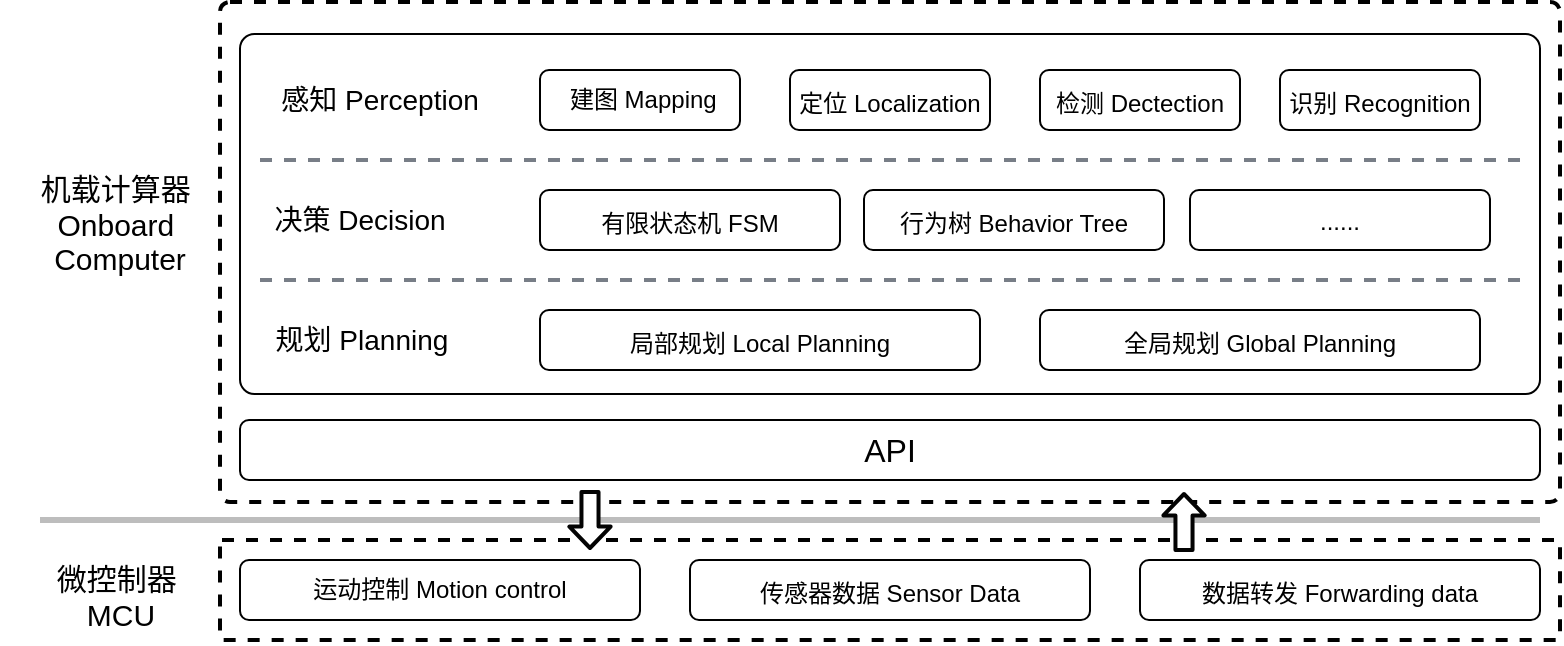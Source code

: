 <mxfile version="14.6.13" type="device"><diagram id="pS-BAlvG47K64G_jZwJB" name="第 1 页"><mxGraphModel dx="922" dy="623" grid="1" gridSize="10" guides="1" tooltips="1" connect="1" arrows="1" fold="1" page="1" pageScale="1" pageWidth="827" pageHeight="1169" math="0" shadow="0"><root><mxCell id="0"/><mxCell id="1" parent="0"/><mxCell id="vOPXLKgHDv2yuNwpL5j2-37" value="" style="rounded=1;whiteSpace=wrap;html=1;dashed=1;arcSize=2;strokeWidth=2;" vertex="1" parent="1"><mxGeometry x="120" y="329" width="670" height="50" as="geometry"/></mxCell><mxCell id="vOPXLKgHDv2yuNwpL5j2-36" value="" style="rounded=1;whiteSpace=wrap;html=1;dashed=1;arcSize=2;strokeWidth=2;" vertex="1" parent="1"><mxGeometry x="120" y="60" width="670" height="250" as="geometry"/></mxCell><mxCell id="vOPXLKgHDv2yuNwpL5j2-20" value="" style="rounded=1;whiteSpace=wrap;html=1;arcSize=4;" vertex="1" parent="1"><mxGeometry x="130" y="76" width="650" height="180" as="geometry"/></mxCell><mxCell id="vOPXLKgHDv2yuNwpL5j2-2" value="&lt;font style=&quot;font-size: 14px&quot;&gt;&lt;font style=&quot;font-size: 14px&quot;&gt;感知 P&lt;/font&gt;&lt;span&gt;&lt;font style=&quot;font-size: 14px&quot;&gt;erception&lt;/font&gt;&lt;/span&gt;&lt;/font&gt;" style="text;html=1;strokeColor=none;fillColor=none;align=center;verticalAlign=middle;whiteSpace=wrap;rounded=0;" vertex="1" parent="1"><mxGeometry x="120" y="99" width="160" height="20" as="geometry"/></mxCell><mxCell id="vOPXLKgHDv2yuNwpL5j2-5" value="&lt;font style=&quot;font-size: 14px&quot;&gt;&lt;font style=&quot;font-size: 14px&quot;&gt;决策 &lt;/font&gt;&lt;span&gt;Decision&lt;/span&gt;&lt;/font&gt;" style="text;html=1;strokeColor=none;fillColor=none;align=center;verticalAlign=middle;whiteSpace=wrap;rounded=0;" vertex="1" parent="1"><mxGeometry x="110" y="159" width="160" height="20" as="geometry"/></mxCell><mxCell id="vOPXLKgHDv2yuNwpL5j2-6" value="&lt;font&gt;&lt;font style=&quot;font-size: 14px&quot;&gt;规划 Planning&lt;/font&gt;&lt;/font&gt;" style="text;html=1;strokeColor=none;fillColor=none;align=center;verticalAlign=middle;whiteSpace=wrap;rounded=0;" vertex="1" parent="1"><mxGeometry x="111" y="219" width="160" height="20" as="geometry"/></mxCell><mxCell id="vOPXLKgHDv2yuNwpL5j2-7" value="&amp;nbsp;建图 Mapping" style="rounded=1;whiteSpace=wrap;html=1;" vertex="1" parent="1"><mxGeometry x="280" y="94" width="100" height="30" as="geometry"/></mxCell><mxCell id="vOPXLKgHDv2yuNwpL5j2-8" value="&lt;p class=&quot;p1&quot; style=&quot;margin: 0px ; font-stretch: normal ; line-height: normal&quot;&gt;定位 Localization&lt;/p&gt;" style="rounded=1;whiteSpace=wrap;html=1;" vertex="1" parent="1"><mxGeometry x="405" y="94" width="100" height="30" as="geometry"/></mxCell><mxCell id="vOPXLKgHDv2yuNwpL5j2-9" value="&lt;p class=&quot;p1&quot; style=&quot;margin: 0px ; font-stretch: normal ; line-height: normal&quot;&gt;检测&amp;nbsp;Dectection&lt;/p&gt;" style="rounded=1;whiteSpace=wrap;html=1;" vertex="1" parent="1"><mxGeometry x="530" y="94" width="100" height="30" as="geometry"/></mxCell><mxCell id="vOPXLKgHDv2yuNwpL5j2-10" value="&lt;p class=&quot;p1&quot; style=&quot;margin: 0px ; font-stretch: normal ; line-height: normal&quot;&gt;识别&amp;nbsp;&lt;span&gt;Recognition&lt;/span&gt;&lt;/p&gt;" style="rounded=1;whiteSpace=wrap;html=1;" vertex="1" parent="1"><mxGeometry x="650" y="94" width="100" height="30" as="geometry"/></mxCell><mxCell id="vOPXLKgHDv2yuNwpL5j2-15" value="&lt;p class=&quot;p1&quot; style=&quot;margin: 0px ; font-stretch: normal ; line-height: normal&quot;&gt;局部规划 Local Planning&lt;/p&gt;" style="rounded=1;whiteSpace=wrap;html=1;" vertex="1" parent="1"><mxGeometry x="280" y="214" width="220" height="30" as="geometry"/></mxCell><mxCell id="vOPXLKgHDv2yuNwpL5j2-18" value="&lt;p class=&quot;p1&quot; style=&quot;margin: 0px ; font-stretch: normal ; line-height: normal&quot;&gt;全局规划 Global Planning&lt;/p&gt;" style="rounded=1;whiteSpace=wrap;html=1;" vertex="1" parent="1"><mxGeometry x="530" y="214" width="220" height="30" as="geometry"/></mxCell><mxCell id="vOPXLKgHDv2yuNwpL5j2-19" value="&lt;font style=&quot;font-size: 16px&quot;&gt;API&lt;/font&gt;" style="rounded=1;whiteSpace=wrap;html=1;" vertex="1" parent="1"><mxGeometry x="130" y="269" width="650" height="30" as="geometry"/></mxCell><mxCell id="vOPXLKgHDv2yuNwpL5j2-21" value="" style="endArrow=none;dashed=1;html=1;fillColor=#eeeeee;strokeColor=#787E87;strokeWidth=2;" edge="1" parent="1"><mxGeometry width="50" height="50" relative="1" as="geometry"><mxPoint x="140" y="139" as="sourcePoint"/><mxPoint x="770" y="139" as="targetPoint"/></mxGeometry></mxCell><mxCell id="vOPXLKgHDv2yuNwpL5j2-22" value="" style="endArrow=none;dashed=1;html=1;fillColor=#eeeeee;strokeColor=#787E87;strokeWidth=2;" edge="1" parent="1"><mxGeometry width="50" height="50" relative="1" as="geometry"><mxPoint x="140" y="199" as="sourcePoint"/><mxPoint x="770" y="199" as="targetPoint"/></mxGeometry></mxCell><mxCell id="vOPXLKgHDv2yuNwpL5j2-25" value="&amp;nbsp;运动控制&amp;nbsp;Motion control&lt;span class=&quot;Apple-converted-space&quot;&gt;&amp;nbsp;&lt;/span&gt;" style="rounded=1;whiteSpace=wrap;html=1;" vertex="1" parent="1"><mxGeometry x="130" y="339" width="200" height="30" as="geometry"/></mxCell><mxCell id="vOPXLKgHDv2yuNwpL5j2-27" value="&lt;p class=&quot;p1&quot; style=&quot;margin: 0px ; font-stretch: normal ; line-height: normal&quot;&gt;传感器数据 S&lt;span&gt;ensor Data&lt;/span&gt;&lt;/p&gt;" style="rounded=1;whiteSpace=wrap;html=1;" vertex="1" parent="1"><mxGeometry x="355" y="339" width="200" height="30" as="geometry"/></mxCell><mxCell id="vOPXLKgHDv2yuNwpL5j2-29" value="&lt;p class=&quot;p1&quot; style=&quot;margin: 0px ; font-stretch: normal ; line-height: normal&quot;&gt;有限状态机 FSM&lt;/p&gt;" style="rounded=1;whiteSpace=wrap;html=1;" vertex="1" parent="1"><mxGeometry x="280" y="154" width="150" height="30" as="geometry"/></mxCell><mxCell id="vOPXLKgHDv2yuNwpL5j2-30" value="&lt;p class=&quot;p1&quot; style=&quot;margin: 0px ; font-stretch: normal ; line-height: normal&quot;&gt;行为树&amp;nbsp;Behavior Tree&lt;/p&gt;" style="rounded=1;whiteSpace=wrap;html=1;" vertex="1" parent="1"><mxGeometry x="442" y="154" width="150" height="30" as="geometry"/></mxCell><mxCell id="vOPXLKgHDv2yuNwpL5j2-31" value="&lt;p class=&quot;p1&quot; style=&quot;margin: 0px ; font-stretch: normal ; line-height: normal&quot;&gt;数据转发&amp;nbsp;&lt;span&gt;Forwarding data&lt;/span&gt;&lt;/p&gt;" style="rounded=1;whiteSpace=wrap;html=1;" vertex="1" parent="1"><mxGeometry x="580" y="339" width="200" height="30" as="geometry"/></mxCell><mxCell id="vOPXLKgHDv2yuNwpL5j2-32" value="" style="endArrow=none;html=1;strokeWidth=3;strokeColor=#BDBDBD;" edge="1" parent="1"><mxGeometry width="50" height="50" relative="1" as="geometry"><mxPoint x="30" y="319" as="sourcePoint"/><mxPoint x="780" y="319" as="targetPoint"/></mxGeometry></mxCell><mxCell id="vOPXLKgHDv2yuNwpL5j2-35" value="&lt;p class=&quot;p1&quot; style=&quot;margin: 0px ; font-stretch: normal ; line-height: normal&quot;&gt;......&lt;/p&gt;" style="rounded=1;whiteSpace=wrap;html=1;" vertex="1" parent="1"><mxGeometry x="605" y="154" width="150" height="30" as="geometry"/></mxCell><mxCell id="vOPXLKgHDv2yuNwpL5j2-33" value="" style="shape=flexArrow;endArrow=classic;html=1;strokeWidth=2;strokeColor=#030303;width=7.535;endSize=2.9;endWidth=10.09;fillColor=#ffffff;" edge="1" parent="1"><mxGeometry width="50" height="50" relative="1" as="geometry"><mxPoint x="305" y="304" as="sourcePoint"/><mxPoint x="305" y="334" as="targetPoint"/></mxGeometry></mxCell><mxCell id="vOPXLKgHDv2yuNwpL5j2-34" value="" style="shape=flexArrow;endArrow=classic;html=1;strokeWidth=2;strokeColor=#030303;width=7.535;endSize=2.9;endWidth=10.09;fillColor=#ffffff;" edge="1" parent="1"><mxGeometry width="50" height="50" relative="1" as="geometry"><mxPoint x="602" y="335" as="sourcePoint"/><mxPoint x="602" y="305" as="targetPoint"/></mxGeometry></mxCell><mxCell id="vOPXLKgHDv2yuNwpL5j2-39" value="&lt;p class=&quot;p1&quot; style=&quot;margin: 0px ; font-stretch: normal ; line-height: normal ; font-size: 15px&quot;&gt;&lt;font style=&quot;font-size: 15px&quot;&gt;机载计算器&amp;nbsp;&lt;/font&gt;&lt;/p&gt;&lt;p class=&quot;p1&quot; style=&quot;margin: 0px ; font-stretch: normal ; line-height: normal ; font-size: 15px&quot;&gt;&lt;font style=&quot;font-size: 15px&quot;&gt;Onboard&amp;nbsp;&lt;/font&gt;&lt;/p&gt;&lt;p class=&quot;p1&quot; style=&quot;margin: 0px ; font-stretch: normal ; line-height: normal ; font-size: 15px&quot;&gt;&lt;font style=&quot;font-size: 15px&quot;&gt;Computer&lt;/font&gt;&lt;/p&gt;" style="text;html=1;strokeColor=none;fillColor=none;align=center;verticalAlign=middle;whiteSpace=wrap;rounded=0;" vertex="1" parent="1"><mxGeometry x="10" y="131" width="120" height="76" as="geometry"/></mxCell><mxCell id="vOPXLKgHDv2yuNwpL5j2-40" value="&lt;p class=&quot;p1&quot; style=&quot;margin: 0px ; font-stretch: normal ; line-height: normal ; font-size: 15px&quot;&gt;&lt;font style=&quot;font-size: 15px&quot;&gt;微控制器&amp;nbsp;&lt;/font&gt;&lt;/p&gt;&lt;p class=&quot;p1&quot; style=&quot;margin: 0px ; font-stretch: normal ; line-height: normal ; font-size: 15px&quot;&gt;&lt;font style=&quot;font-size: 15px&quot;&gt;MCU&lt;/font&gt;&lt;/p&gt;" style="text;html=1;strokeColor=none;fillColor=none;align=center;verticalAlign=middle;whiteSpace=wrap;rounded=0;" vertex="1" parent="1"><mxGeometry x="12.5" y="329" width="115" height="52" as="geometry"/></mxCell></root></mxGraphModel></diagram></mxfile>